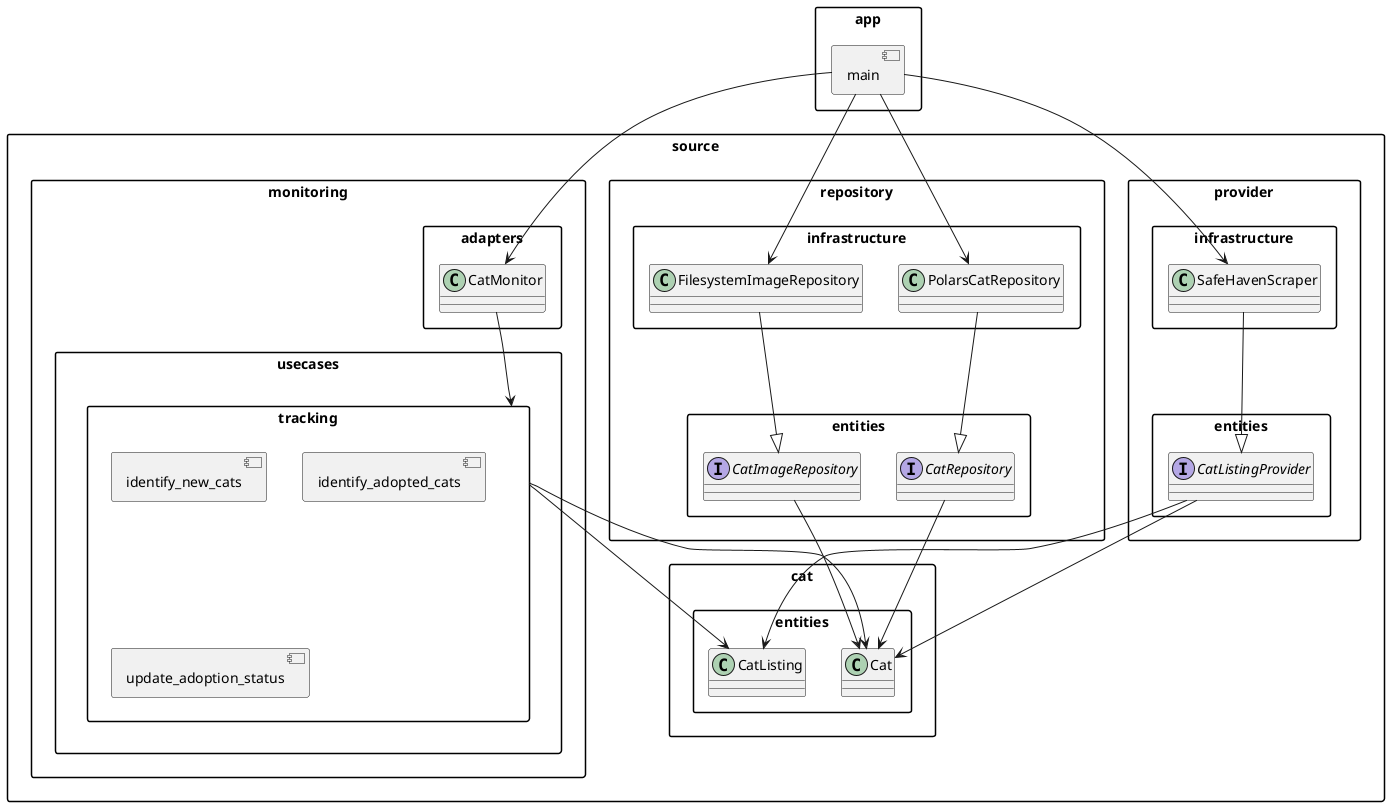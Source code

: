 @startuml FelineFinder

skinparam packageStyle rectangle
allow_mixing

package source {   
    package "cat" {
        package "entities" {
            class Cat
            class CatListing
        }
    }

    
    package "provider" {
        package "entities" {
            interface CatListingProvider

            CatListingProvider --> CatListing
            CatListingProvider --> Cat
        }

        package "infrastructure" {
            class SafeHavenScraper

            SafeHavenScraper --|> CatListingProvider
        }
    }

    package "repository" {
        package "entities" {
            interface CatRepository
            interface CatImageRepository

            CatRepository --> Cat
            CatImageRepository --> Cat
        }

        package "infrastructure" {
            class PolarsCatRepository
            class FilesystemImageRepository

            PolarsCatRepository --|> CatRepository
            FilesystemImageRepository --|> CatImageRepository
        }
    }

    package "monitoring" {
        package "usecases" {
            package "tracking" {
                component identify_new_cats
                component identify_adopted_cats
                component update_adoption_status
            }
            tracking --> Cat 
            tracking --> CatListing
        }

        package "adapters" {
            class CatMonitor
            CatMonitor --> tracking
        }
    }
}

package "app" {
  component main

    main --> CatMonitor
    main --> FilesystemImageRepository
    main --> PolarsCatRepository
    main --> SafeHavenScraper
}



@enduml
